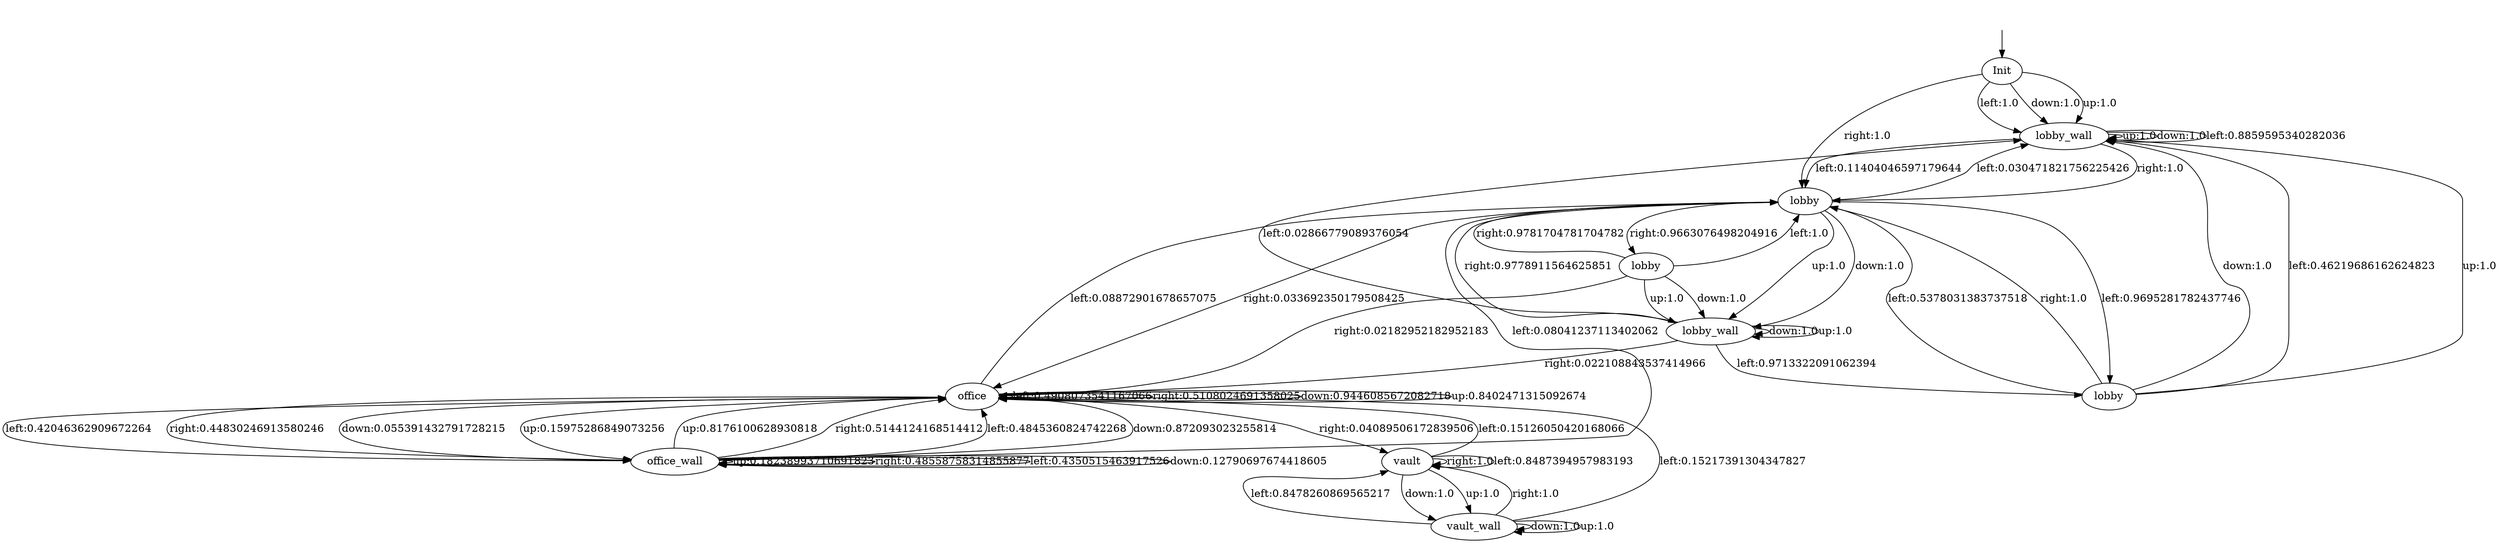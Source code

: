 digraph "learned_models/thin_maze" {
q0 [label=Init];
q1 [label=lobby_wall];
q2 [label=lobby];
q3 [label=lobby_wall];
q4 [label=lobby];
q5 [label=lobby];
q6 [label=office];
q7 [label=office_wall];
q8 [label=vault_wall];
q9 [label=vault];
q0 -> q1  [label="down:1.0"];
q0 -> q1  [label="up:1.0"];
q0 -> q2  [label="right:1.0"];
q0 -> q1  [label="left:1.0"];
q1 -> q1  [label="up:1.0"];
q1 -> q2  [label="right:1.0"];
q1 -> q1  [label="down:1.0"];
q1 -> q1  [label="left:0.8859595340282036"];
q1 -> q2  [label="left:0.11404046597179644"];
q2 -> q3  [label="up:1.0"];
q2 -> q4  [label="left:0.9695281782437746"];
q2 -> q1  [label="left:0.030471821756225426"];
q2 -> q5  [label="right:0.9663076498204916"];
q2 -> q6  [label="right:0.033692350179508425"];
q2 -> q3  [label="down:1.0"];
q3 -> q2  [label="right:0.9778911564625851"];
q3 -> q6  [label="right:0.022108843537414966"];
q3 -> q4  [label="left:0.9713322091062394"];
q3 -> q1  [label="left:0.02866779089376054"];
q3 -> q3  [label="down:1.0"];
q3 -> q3  [label="up:1.0"];
q4 -> q1  [label="left:0.46219686162624823"];
q4 -> q2  [label="left:0.5378031383737518"];
q4 -> q2  [label="right:1.0"];
q4 -> q1  [label="up:1.0"];
q4 -> q1  [label="down:1.0"];
q5 -> q3  [label="down:1.0"];
q5 -> q2  [label="left:1.0"];
q5 -> q3  [label="up:1.0"];
q5 -> q2  [label="right:0.9781704781704782"];
q5 -> q6  [label="right:0.02182952182952183"];
q6 -> q2  [label="left:0.08872901678657075"];
q6 -> q6  [label="left:0.4908073541167066"];
q6 -> q7  [label="left:0.42046362909672264"];
q6 -> q6  [label="right:0.5108024691358025"];
q6 -> q7  [label="right:0.44830246913580246"];
q6 -> q9  [label="right:0.04089506172839506"];
q6 -> q6  [label="down:0.9446085672082718"];
q6 -> q7  [label="down:0.055391432791728215"];
q6 -> q7  [label="up:0.15975286849073256"];
q6 -> q6  [label="up:0.8402471315092674"];
q7 -> q6  [label="up:0.8176100628930818"];
q7 -> q7  [label="up:0.18238993710691823"];
q7 -> q6  [label="right:0.5144124168514412"];
q7 -> q7  [label="right:0.48558758314855877"];
q7 -> q7  [label="left:0.4350515463917526"];
q7 -> q2  [label="left:0.08041237113402062"];
q7 -> q6  [label="left:0.4845360824742268"];
q7 -> q6  [label="down:0.872093023255814"];
q7 -> q7  [label="down:0.12790697674418605"];
q8 -> q8  [label="down:1.0"];
q8 -> q9  [label="right:1.0"];
q8 -> q6  [label="left:0.15217391304347827"];
q8 -> q9  [label="left:0.8478260869565217"];
q8 -> q8  [label="up:1.0"];
q9 -> q8  [label="up:1.0"];
q9 -> q9  [label="right:1.0"];
q9 -> q6  [label="left:0.15126050420168066"];
q9 -> q9  [label="left:0.8487394957983193"];
q9 -> q8  [label="down:1.0"];
__start0 [label="", shape=none];
__start0 -> q0  [label=""];
}
